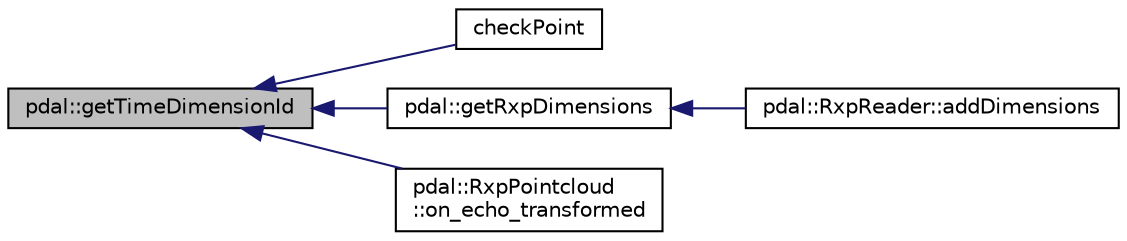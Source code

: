 digraph "pdal::getTimeDimensionId"
{
  edge [fontname="Helvetica",fontsize="10",labelfontname="Helvetica",labelfontsize="10"];
  node [fontname="Helvetica",fontsize="10",shape=record];
  rankdir="LR";
  Node1 [label="pdal::getTimeDimensionId",height=0.2,width=0.4,color="black", fillcolor="grey75", style="filled", fontcolor="black"];
  Node1 -> Node2 [dir="back",color="midnightblue",fontsize="10",style="solid",fontname="Helvetica"];
  Node2 [label="checkPoint",height=0.2,width=0.4,color="black", fillcolor="white", style="filled",URL="$RxpReaderTest_8cpp.html#a5fd3b97d869ceab59e968d9d80965d9b"];
  Node1 -> Node3 [dir="back",color="midnightblue",fontsize="10",style="solid",fontname="Helvetica"];
  Node3 [label="pdal::getRxpDimensions",height=0.2,width=0.4,color="black", fillcolor="white", style="filled",URL="$namespacepdal.html#a01b239a3b6bbc504ec488dad92f01d03"];
  Node3 -> Node4 [dir="back",color="midnightblue",fontsize="10",style="solid",fontname="Helvetica"];
  Node4 [label="pdal::RxpReader::addDimensions",height=0.2,width=0.4,color="black", fillcolor="white", style="filled",URL="$classpdal_1_1RxpReader.html#ac04c8d6d251eb195e9c61dc5088a058d"];
  Node1 -> Node5 [dir="back",color="midnightblue",fontsize="10",style="solid",fontname="Helvetica"];
  Node5 [label="pdal::RxpPointcloud\l::on_echo_transformed",height=0.2,width=0.4,color="black", fillcolor="white", style="filled",URL="$classpdal_1_1RxpPointcloud.html#afd278585765821a7e6803d095ab43ccf"];
}
